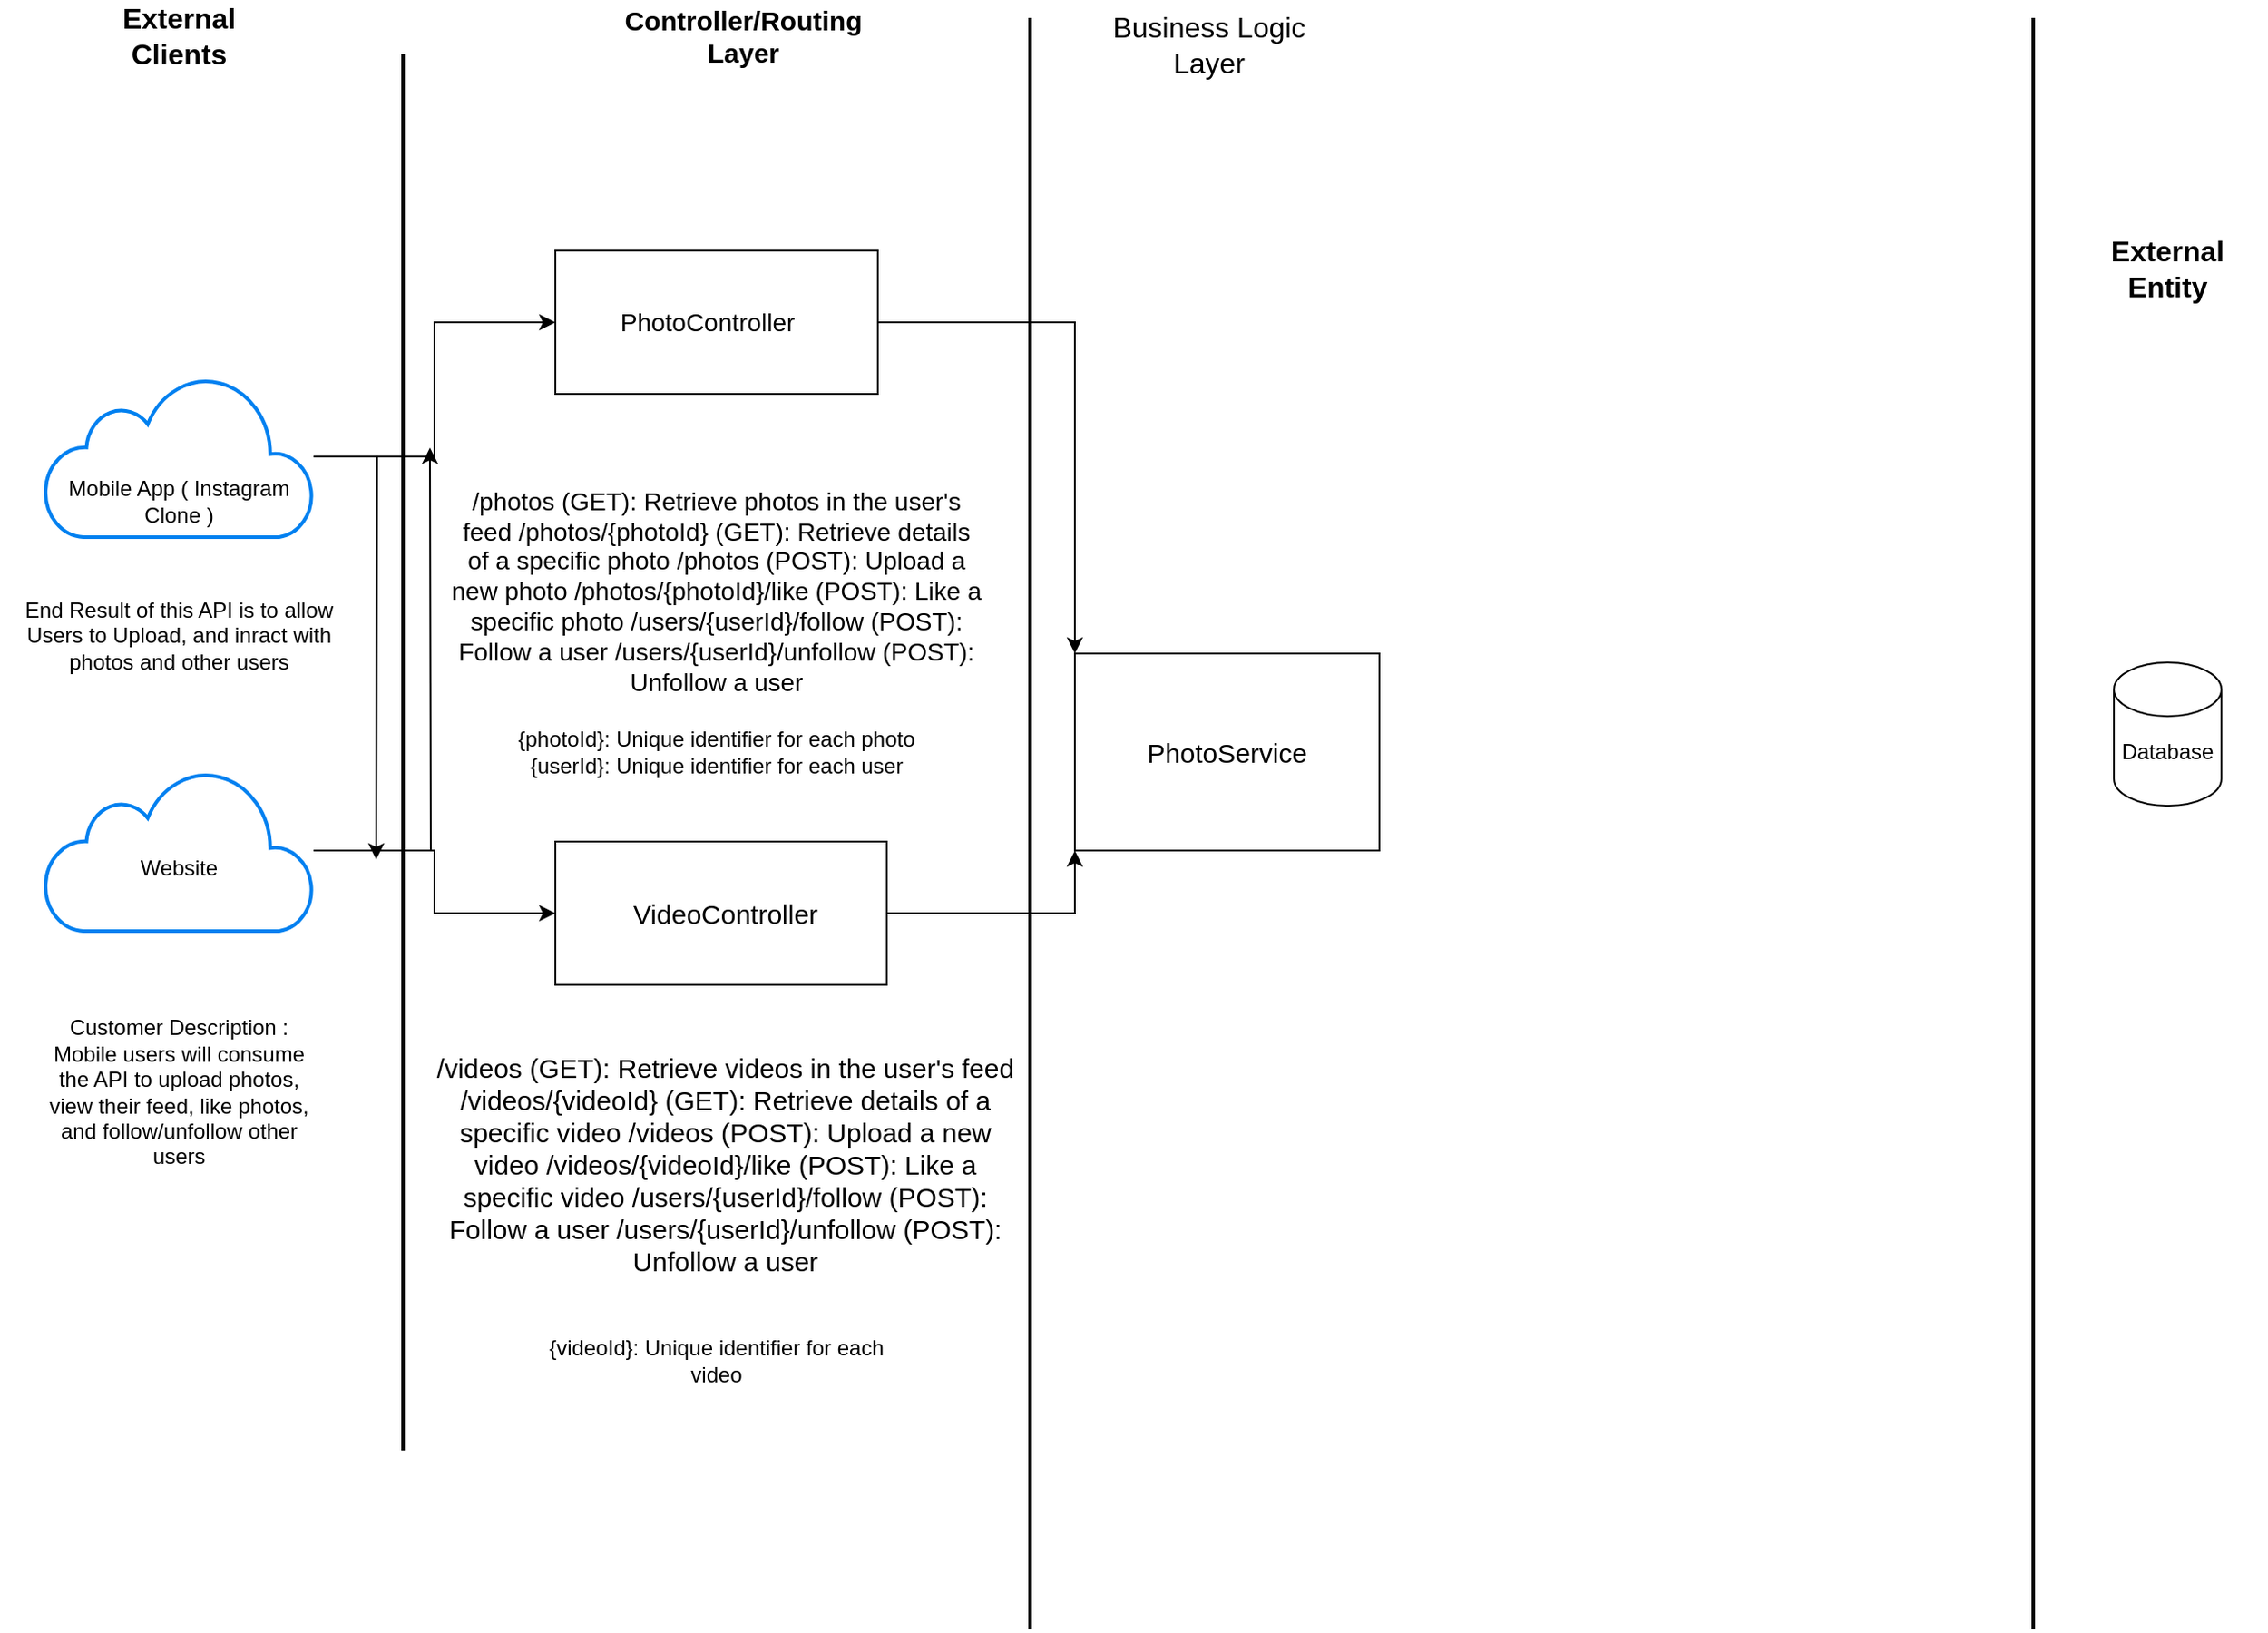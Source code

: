 <mxfile version="23.1.8" type="github">
  <diagram name="Page-1" id="JFRKJEgqMgph9xW6P5yi">
    <mxGraphModel dx="1784" dy="1226" grid="1" gridSize="10" guides="1" tooltips="1" connect="1" arrows="1" fold="1" page="1" pageScale="1" pageWidth="850" pageHeight="1100" math="0" shadow="0">
      <root>
        <mxCell id="0" />
        <mxCell id="1" parent="0" />
        <mxCell id="HTw3sV0ZwZtI-GVUHRbt-1" value="" style="shape=cylinder3;whiteSpace=wrap;html=1;boundedLbl=1;backgroundOutline=1;size=15;" vertex="1" parent="1">
          <mxGeometry x="730" y="460" width="60" height="80" as="geometry" />
        </mxCell>
        <mxCell id="HTw3sV0ZwZtI-GVUHRbt-2" value="Database" style="text;strokeColor=none;align=center;fillColor=none;html=1;verticalAlign=middle;whiteSpace=wrap;rounded=0;" vertex="1" parent="1">
          <mxGeometry x="730" y="490" width="60" height="40" as="geometry" />
        </mxCell>
        <mxCell id="HTw3sV0ZwZtI-GVUHRbt-3" value="" style="line;strokeWidth=2;direction=south;html=1;" vertex="1" parent="1">
          <mxGeometry x="680" y="100" width="10" height="900" as="geometry" />
        </mxCell>
        <mxCell id="HTw3sV0ZwZtI-GVUHRbt-4" value="&lt;font style=&quot;font-size: 16px;&quot;&gt;&lt;b&gt;External Entity&lt;/b&gt;&lt;/font&gt;" style="text;strokeColor=none;align=center;fillColor=none;html=1;verticalAlign=middle;whiteSpace=wrap;rounded=0;" vertex="1" parent="1">
          <mxGeometry x="705" y="220" width="110" height="40" as="geometry" />
        </mxCell>
        <mxCell id="HTw3sV0ZwZtI-GVUHRbt-27" style="edgeStyle=orthogonalEdgeStyle;rounded=0;orthogonalLoop=1;jettySize=auto;html=1;" edge="1" parent="1" source="HTw3sV0ZwZtI-GVUHRbt-5" target="HTw3sV0ZwZtI-GVUHRbt-11">
          <mxGeometry relative="1" as="geometry" />
        </mxCell>
        <mxCell id="HTw3sV0ZwZtI-GVUHRbt-30" style="edgeStyle=orthogonalEdgeStyle;rounded=0;orthogonalLoop=1;jettySize=auto;html=1;" edge="1" parent="1" source="HTw3sV0ZwZtI-GVUHRbt-5">
          <mxGeometry relative="1" as="geometry">
            <mxPoint x="-240.0" y="570" as="targetPoint" />
          </mxGeometry>
        </mxCell>
        <mxCell id="HTw3sV0ZwZtI-GVUHRbt-5" value="" style="html=1;verticalLabelPosition=bottom;align=center;labelBackgroundColor=#ffffff;verticalAlign=top;strokeWidth=2;strokeColor=#0080F0;shadow=0;dashed=0;shape=mxgraph.ios7.icons.cloud;" vertex="1" parent="1">
          <mxGeometry x="-425" y="300" width="150" height="90" as="geometry" />
        </mxCell>
        <mxCell id="HTw3sV0ZwZtI-GVUHRbt-6" value="Mobile App ( Instagram Clone )" style="text;strokeColor=none;align=center;fillColor=none;html=1;verticalAlign=middle;whiteSpace=wrap;rounded=0;" vertex="1" parent="1">
          <mxGeometry x="-415" y="350" width="130" height="40" as="geometry" />
        </mxCell>
        <mxCell id="HTw3sV0ZwZtI-GVUHRbt-7" value="&lt;font style=&quot;font-size: 16px;&quot;&gt;&lt;b&gt;External Clients&lt;/b&gt;&lt;/font&gt;" style="text;strokeColor=none;align=center;fillColor=none;html=1;verticalAlign=middle;whiteSpace=wrap;rounded=0;" vertex="1" parent="1">
          <mxGeometry x="-380" y="100" width="60" height="20" as="geometry" />
        </mxCell>
        <mxCell id="HTw3sV0ZwZtI-GVUHRbt-28" style="edgeStyle=orthogonalEdgeStyle;rounded=0;orthogonalLoop=1;jettySize=auto;html=1;entryX=0;entryY=0.5;entryDx=0;entryDy=0;" edge="1" parent="1" source="HTw3sV0ZwZtI-GVUHRbt-8" target="HTw3sV0ZwZtI-GVUHRbt-13">
          <mxGeometry relative="1" as="geometry" />
        </mxCell>
        <mxCell id="HTw3sV0ZwZtI-GVUHRbt-29" style="edgeStyle=orthogonalEdgeStyle;rounded=0;orthogonalLoop=1;jettySize=auto;html=1;" edge="1" parent="1" source="HTw3sV0ZwZtI-GVUHRbt-8">
          <mxGeometry relative="1" as="geometry">
            <mxPoint x="-210.0" y="340" as="targetPoint" />
          </mxGeometry>
        </mxCell>
        <mxCell id="HTw3sV0ZwZtI-GVUHRbt-8" value="" style="html=1;verticalLabelPosition=bottom;align=center;labelBackgroundColor=#ffffff;verticalAlign=top;strokeWidth=2;strokeColor=#0080F0;shadow=0;dashed=0;shape=mxgraph.ios7.icons.cloud;" vertex="1" parent="1">
          <mxGeometry x="-425" y="520" width="150" height="90" as="geometry" />
        </mxCell>
        <mxCell id="HTw3sV0ZwZtI-GVUHRbt-9" value="Website" style="text;strokeColor=none;align=center;fillColor=none;html=1;verticalAlign=middle;whiteSpace=wrap;rounded=0;" vertex="1" parent="1">
          <mxGeometry x="-380" y="560" width="60" height="30" as="geometry" />
        </mxCell>
        <mxCell id="HTw3sV0ZwZtI-GVUHRbt-10" value="" style="line;strokeWidth=2;direction=south;html=1;" vertex="1" parent="1">
          <mxGeometry x="-230" y="120" width="10" height="780" as="geometry" />
        </mxCell>
        <mxCell id="HTw3sV0ZwZtI-GVUHRbt-31" style="edgeStyle=orthogonalEdgeStyle;rounded=0;orthogonalLoop=1;jettySize=auto;html=1;entryX=0;entryY=0;entryDx=0;entryDy=0;" edge="1" parent="1" source="HTw3sV0ZwZtI-GVUHRbt-11" target="HTw3sV0ZwZtI-GVUHRbt-25">
          <mxGeometry relative="1" as="geometry" />
        </mxCell>
        <mxCell id="HTw3sV0ZwZtI-GVUHRbt-11" value="" style="rounded=0;whiteSpace=wrap;html=1;" vertex="1" parent="1">
          <mxGeometry x="-140" y="230" width="180" height="80" as="geometry" />
        </mxCell>
        <mxCell id="HTw3sV0ZwZtI-GVUHRbt-12" value="&lt;font style=&quot;font-size: 14px;&quot;&gt;&lt;font style=&quot;font-size: 14px;&quot;&gt;PhotoCo&lt;/font&gt;ntroller&lt;/font&gt;" style="text;strokeColor=none;align=center;fillColor=none;html=1;verticalAlign=middle;whiteSpace=wrap;rounded=0;" vertex="1" parent="1">
          <mxGeometry x="-110" y="260" width="110" height="20" as="geometry" />
        </mxCell>
        <mxCell id="HTw3sV0ZwZtI-GVUHRbt-32" style="edgeStyle=orthogonalEdgeStyle;rounded=0;orthogonalLoop=1;jettySize=auto;html=1;exitX=1;exitY=1;exitDx=0;exitDy=0;" edge="1" parent="1" source="HTw3sV0ZwZtI-GVUHRbt-13">
          <mxGeometry relative="1" as="geometry">
            <mxPoint x="45.412" y="639.882" as="targetPoint" />
          </mxGeometry>
        </mxCell>
        <mxCell id="HTw3sV0ZwZtI-GVUHRbt-33" style="edgeStyle=orthogonalEdgeStyle;rounded=0;orthogonalLoop=1;jettySize=auto;html=1;entryX=0;entryY=1;entryDx=0;entryDy=0;" edge="1" parent="1" source="HTw3sV0ZwZtI-GVUHRbt-13" target="HTw3sV0ZwZtI-GVUHRbt-25">
          <mxGeometry relative="1" as="geometry" />
        </mxCell>
        <mxCell id="HTw3sV0ZwZtI-GVUHRbt-13" value="" style="rounded=0;whiteSpace=wrap;html=1;" vertex="1" parent="1">
          <mxGeometry x="-140" y="560" width="185" height="80" as="geometry" />
        </mxCell>
        <mxCell id="HTw3sV0ZwZtI-GVUHRbt-14" value="&lt;font style=&quot;font-size: 15px;&quot;&gt;VideoController&lt;/font&gt;" style="text;strokeColor=none;align=center;fillColor=none;html=1;verticalAlign=middle;whiteSpace=wrap;rounded=0;" vertex="1" parent="1">
          <mxGeometry x="-110" y="590" width="130" height="20" as="geometry" />
        </mxCell>
        <mxCell id="HTw3sV0ZwZtI-GVUHRbt-17" value="&lt;font style=&quot;font-size: 15px;&quot;&gt;&lt;b&gt;Controller/Routing Layer&lt;/b&gt;&lt;/font&gt;" style="text;strokeColor=none;align=center;fillColor=none;html=1;verticalAlign=middle;whiteSpace=wrap;rounded=0;" vertex="1" parent="1">
          <mxGeometry x="-95" y="90" width="120" height="40" as="geometry" />
        </mxCell>
        <mxCell id="HTw3sV0ZwZtI-GVUHRbt-18" value="End Result of this API is to allow Users to Upload, and inract with photos and other users" style="text;strokeColor=none;align=center;fillColor=none;html=1;verticalAlign=middle;whiteSpace=wrap;rounded=0;" vertex="1" parent="1">
          <mxGeometry x="-450" y="420" width="200" height="50" as="geometry" />
        </mxCell>
        <mxCell id="HTw3sV0ZwZtI-GVUHRbt-19" value="Customer Description : Mobile users will consume the API to upload photos, view their feed, like photos, and follow/unfollow other users" style="text;strokeColor=none;align=center;fillColor=none;html=1;verticalAlign=middle;whiteSpace=wrap;rounded=0;" vertex="1" parent="1">
          <mxGeometry x="-430" y="680" width="160" height="40" as="geometry" />
        </mxCell>
        <mxCell id="HTw3sV0ZwZtI-GVUHRbt-20" value="&lt;font style=&quot;font-size: 14px;&quot;&gt;/photos (GET): Retrieve photos in the user&#39;s feed /photos/{photoId} (GET): Retrieve details of a specific photo /photos (POST): Upload a new photo /photos/{photoId}/like (POST): Like a specific photo /users/{userId}/follow (POST): Follow a user /users/{userId}/unfollow (POST): Unfollow a user&lt;/font&gt;" style="text;strokeColor=none;align=center;fillColor=none;html=1;verticalAlign=middle;whiteSpace=wrap;rounded=0;" vertex="1" parent="1">
          <mxGeometry x="-200" y="360" width="300" height="120" as="geometry" />
        </mxCell>
        <mxCell id="HTw3sV0ZwZtI-GVUHRbt-21" value="&lt;font style=&quot;font-size: 15px;&quot;&gt;/videos (GET): Retrieve videos in the user&#39;s feed /videos/{videoId} (GET): Retrieve details of a specific video /videos (POST): Upload a new video /videos/{videoId}/like (POST): Like a specific video /users/{userId}/follow (POST): Follow a user /users/{userId}/unfollow (POST): Unfollow a user&lt;/font&gt;" style="text;strokeColor=none;align=center;fillColor=none;html=1;verticalAlign=middle;whiteSpace=wrap;rounded=0;" vertex="1" parent="1">
          <mxGeometry x="-210" y="670" width="330" height="140" as="geometry" />
        </mxCell>
        <mxCell id="HTw3sV0ZwZtI-GVUHRbt-22" value="{photoId}: Unique identifier for each photo {userId}: Unique identifier for each user" style="text;strokeColor=none;align=center;fillColor=none;html=1;verticalAlign=middle;whiteSpace=wrap;rounded=0;" vertex="1" parent="1">
          <mxGeometry x="-170" y="480" width="240" height="60" as="geometry" />
        </mxCell>
        <mxCell id="HTw3sV0ZwZtI-GVUHRbt-23" value="{videoId}: Unique identifier for each video" style="text;strokeColor=none;align=center;fillColor=none;html=1;verticalAlign=middle;whiteSpace=wrap;rounded=0;" vertex="1" parent="1">
          <mxGeometry x="-145" y="830" width="190" height="40" as="geometry" />
        </mxCell>
        <mxCell id="HTw3sV0ZwZtI-GVUHRbt-24" value="" style="line;strokeWidth=2;direction=south;html=1;" vertex="1" parent="1">
          <mxGeometry x="120" y="100" width="10" height="900" as="geometry" />
        </mxCell>
        <mxCell id="HTw3sV0ZwZtI-GVUHRbt-25" value="" style="rounded=0;whiteSpace=wrap;html=1;" vertex="1" parent="1">
          <mxGeometry x="150" y="455" width="170" height="110" as="geometry" />
        </mxCell>
        <mxCell id="HTw3sV0ZwZtI-GVUHRbt-26" value="&lt;font style=&quot;font-size: 15px;&quot;&gt;PhotoService&lt;/font&gt;" style="text;strokeColor=none;align=center;fillColor=none;html=1;verticalAlign=middle;whiteSpace=wrap;rounded=0;" vertex="1" parent="1">
          <mxGeometry x="185" y="480" width="100" height="60" as="geometry" />
        </mxCell>
        <mxCell id="HTw3sV0ZwZtI-GVUHRbt-34" value="&lt;font style=&quot;font-size: 16px;&quot;&gt;Business Logic Layer&lt;/font&gt;" style="text;strokeColor=none;align=center;fillColor=none;html=1;verticalAlign=middle;whiteSpace=wrap;rounded=0;" vertex="1" parent="1">
          <mxGeometry x="170" y="110" width="110" height="10" as="geometry" />
        </mxCell>
      </root>
    </mxGraphModel>
  </diagram>
</mxfile>
